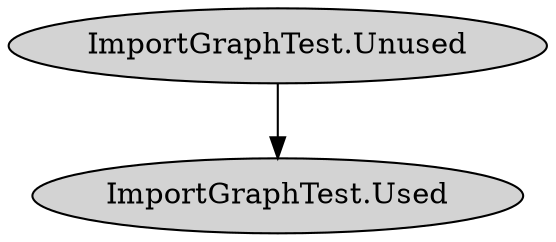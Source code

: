 digraph "import_graph" {
  "ImportGraphTest.Unused" [style=filled, fillcolor=lightgray];
  "ImportGraphTest.Used" [style=filled, fillcolor=lightgray];
  "ImportGraphTest.Unused" -> "ImportGraphTest.Used";
}